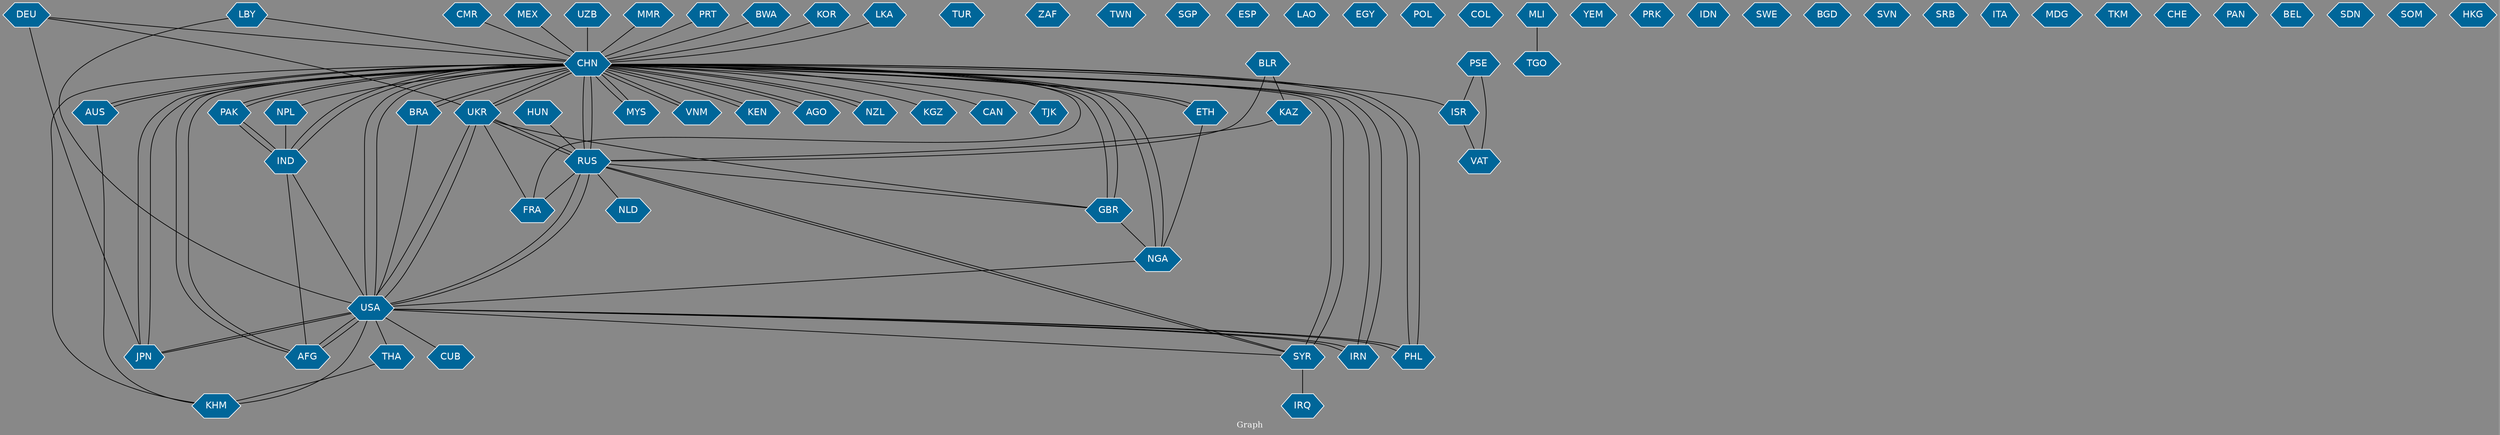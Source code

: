 // Countries together in item graph
graph {
	graph [bgcolor="#888888" fontcolor=white fontsize=12 label="Graph" outputorder=edgesfirst overlap=prism]
	node [color=white fillcolor="#006699" fontcolor=white fontname=Helvetica shape=hexagon style=filled]
	edge [arrowhead=open color=black fontcolor=white fontname=Courier fontsize=12]
		KOR [label=KOR]
		THA [label=THA]
		UKR [label=UKR]
		CHN [label=CHN]
		TUR [label=TUR]
		USA [label=USA]
		BRA [label=BRA]
		AFG [label=AFG]
		MYS [label=MYS]
		VNM [label=VNM]
		PAK [label=PAK]
		JPN [label=JPN]
		LKA [label=LKA]
		RUS [label=RUS]
		KEN [label=KEN]
		IRN [label=IRN]
		ZAF [label=ZAF]
		AGO [label=AGO]
		PHL [label=PHL]
		TWN [label=TWN]
		SGP [label=SGP]
		ESP [label=ESP]
		NZL [label=NZL]
		KHM [label=KHM]
		NGA [label=NGA]
		AUS [label=AUS]
		ETH [label=ETH]
		FRA [label=FRA]
		LAO [label=LAO]
		EGY [label=EGY]
		CMR [label=CMR]
		POL [label=POL]
		COL [label=COL]
		MLI [label=MLI]
		IND [label=IND]
		SYR [label=SYR]
		GBR [label=GBR]
		YEM [label=YEM]
		DEU [label=DEU]
		MEX [label=MEX]
		UZB [label=UZB]
		LBY [label=LBY]
		PRK [label=PRK]
		IRQ [label=IRQ]
		IDN [label=IDN]
		NPL [label=NPL]
		SWE [label=SWE]
		BGD [label=BGD]
		MMR [label=MMR]
		SVN [label=SVN]
		SRB [label=SRB]
		ITA [label=ITA]
		MDG [label=MDG]
		ISR [label=ISR]
		TKM [label=TKM]
		CHE [label=CHE]
		KGZ [label=KGZ]
		PAN [label=PAN]
		VAT [label=VAT]
		BEL [label=BEL]
		PRT [label=PRT]
		BLR [label=BLR]
		KAZ [label=KAZ]
		SDN [label=SDN]
		CAN [label=CAN]
		TGO [label=TGO]
		TJK [label=TJK]
		CUB [label=CUB]
		PSE [label=PSE]
		NLD [label=NLD]
		BWA [label=BWA]
		SOM [label=SOM]
		HUN [label=HUN]
		HKG [label=HKG]
			THA -- KHM [weight=1]
			USA -- THA [weight=1]
			CHN -- NPL [weight=2]
			DEU -- JPN [weight=1]
			PRT -- CHN [weight=1]
			MYS -- CHN [weight=13]
			CHN -- CAN [weight=1]
			IND -- PAK [weight=2]
			AFG -- USA [weight=2]
			BRA -- USA [weight=1]
			PSE -- VAT [weight=1]
			MLI -- TGO [weight=1]
			IND -- CHN [weight=1]
			VNM -- CHN [weight=2]
			LBY -- USA [weight=1]
			CHN -- ISR [weight=1]
			JPN -- CHN [weight=10]
			PAK -- CHN [weight=3]
			CHN -- BRA [weight=1]
			PAK -- IND [weight=2]
			ETH -- NGA [weight=1]
			USA -- UKR [weight=1]
			USA -- IRN [weight=1]
			AUS -- KHM [weight=1]
			USA -- AFG [weight=4]
			JPN -- USA [weight=2]
			CHN -- USA [weight=23]
			UZB -- CHN [weight=1]
			CHN -- GBR [weight=3]
			GBR -- CHN [weight=2]
			RUS -- SYR [weight=4]
			BLR -- RUS [weight=1]
			DEU -- CHN [weight=1]
			IND -- USA [weight=1]
			CHN -- AUS [weight=1]
			CHN -- IND [weight=3]
			ISR -- VAT [weight=1]
			CMR -- CHN [weight=5]
			USA -- SYR [weight=1]
			KEN -- CHN [weight=9]
			CHN -- JPN [weight=11]
			UKR -- USA [weight=1]
			USA -- RUS [weight=1]
			SYR -- RUS [weight=1]
			PSE -- ISR [weight=1]
			RUS -- NLD [weight=1]
			KHM -- USA [weight=1]
			KOR -- CHN [weight=1]
			NZL -- CHN [weight=1]
			BWA -- CHN [weight=1]
			PHL -- USA [weight=1]
			CHN -- KEN [weight=14]
			LKA -- CHN [weight=1]
			SYR -- IRQ [weight=1]
			CHN -- NZL [weight=1]
			IRN -- CHN [weight=1]
			NGA -- CHN [weight=5]
			NGA -- USA [weight=1]
			CHN -- KGZ [weight=1]
			ETH -- CHN [weight=5]
			USA -- JPN [weight=2]
			AGO -- CHN [weight=4]
			CHN -- PHL [weight=9]
			CHN -- SYR [weight=4]
			CHN -- UKR [weight=1]
			RUS -- UKR [weight=13]
			CHN -- MYS [weight=4]
			IRN -- USA [weight=1]
			KHM -- CHN [weight=1]
			CHN -- NGA [weight=5]
			LBY -- CHN [weight=1]
			NPL -- IND [weight=1]
			DEU -- UKR [weight=2]
			UKR -- RUS [weight=12]
			KAZ -- RUS [weight=1]
			MEX -- CHN [weight=2]
			AFG -- CHN [weight=1]
			RUS -- FRA [weight=1]
			CHN -- IRN [weight=1]
			CHN -- TJK [weight=1]
			BLR -- KAZ [weight=1]
			UKR -- CHN [weight=3]
			HUN -- RUS [weight=1]
			GBR -- UKR [weight=1]
			USA -- PHL [weight=2]
			CHN -- RUS [weight=23]
			RUS -- USA [weight=4]
			USA -- CUB [weight=1]
			CHN -- AGO [weight=3]
			RUS -- GBR [weight=1]
			GBR -- NGA [weight=1]
			FRA -- CHN [weight=1]
			SYR -- CHN [weight=3]
			IND -- AFG [weight=1]
			USA -- CHN [weight=17]
			CHN -- AFG [weight=1]
			PHL -- CHN [weight=7]
			CHN -- VNM [weight=5]
			BRA -- CHN [weight=1]
			AUS -- CHN [weight=3]
			CHN -- PAK [weight=3]
			FRA -- UKR [weight=1]
			CHN -- ETH [weight=6]
			RUS -- CHN [weight=15]
			MMR -- CHN [weight=3]
}